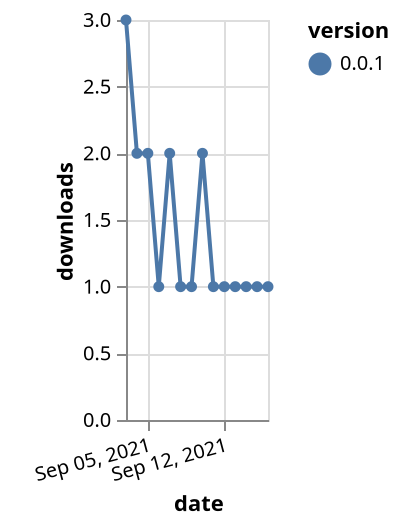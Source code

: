 {"$schema": "https://vega.github.io/schema/vega-lite/v5.json", "description": "A simple bar chart with embedded data.", "data": {"values": [{"date": "2021-09-03", "total": 20, "delta": 3, "version": "0.0.1"}, {"date": "2021-09-04", "total": 22, "delta": 2, "version": "0.0.1"}, {"date": "2021-09-05", "total": 24, "delta": 2, "version": "0.0.1"}, {"date": "2021-09-06", "total": 25, "delta": 1, "version": "0.0.1"}, {"date": "2021-09-07", "total": 27, "delta": 2, "version": "0.0.1"}, {"date": "2021-09-08", "total": 28, "delta": 1, "version": "0.0.1"}, {"date": "2021-09-09", "total": 29, "delta": 1, "version": "0.0.1"}, {"date": "2021-09-10", "total": 31, "delta": 2, "version": "0.0.1"}, {"date": "2021-09-11", "total": 32, "delta": 1, "version": "0.0.1"}, {"date": "2021-09-12", "total": 33, "delta": 1, "version": "0.0.1"}, {"date": "2021-09-13", "total": 34, "delta": 1, "version": "0.0.1"}, {"date": "2021-09-14", "total": 35, "delta": 1, "version": "0.0.1"}, {"date": "2021-09-15", "total": 36, "delta": 1, "version": "0.0.1"}, {"date": "2021-09-16", "total": 37, "delta": 1, "version": "0.0.1"}]}, "width": "container", "mark": {"type": "line", "point": {"filled": true}}, "encoding": {"x": {"field": "date", "type": "temporal", "timeUnit": "yearmonthdate", "title": "date", "axis": {"labelAngle": -15}}, "y": {"field": "delta", "type": "quantitative", "title": "downloads"}, "color": {"field": "version", "type": "nominal"}, "tooltip": {"field": "delta"}}}